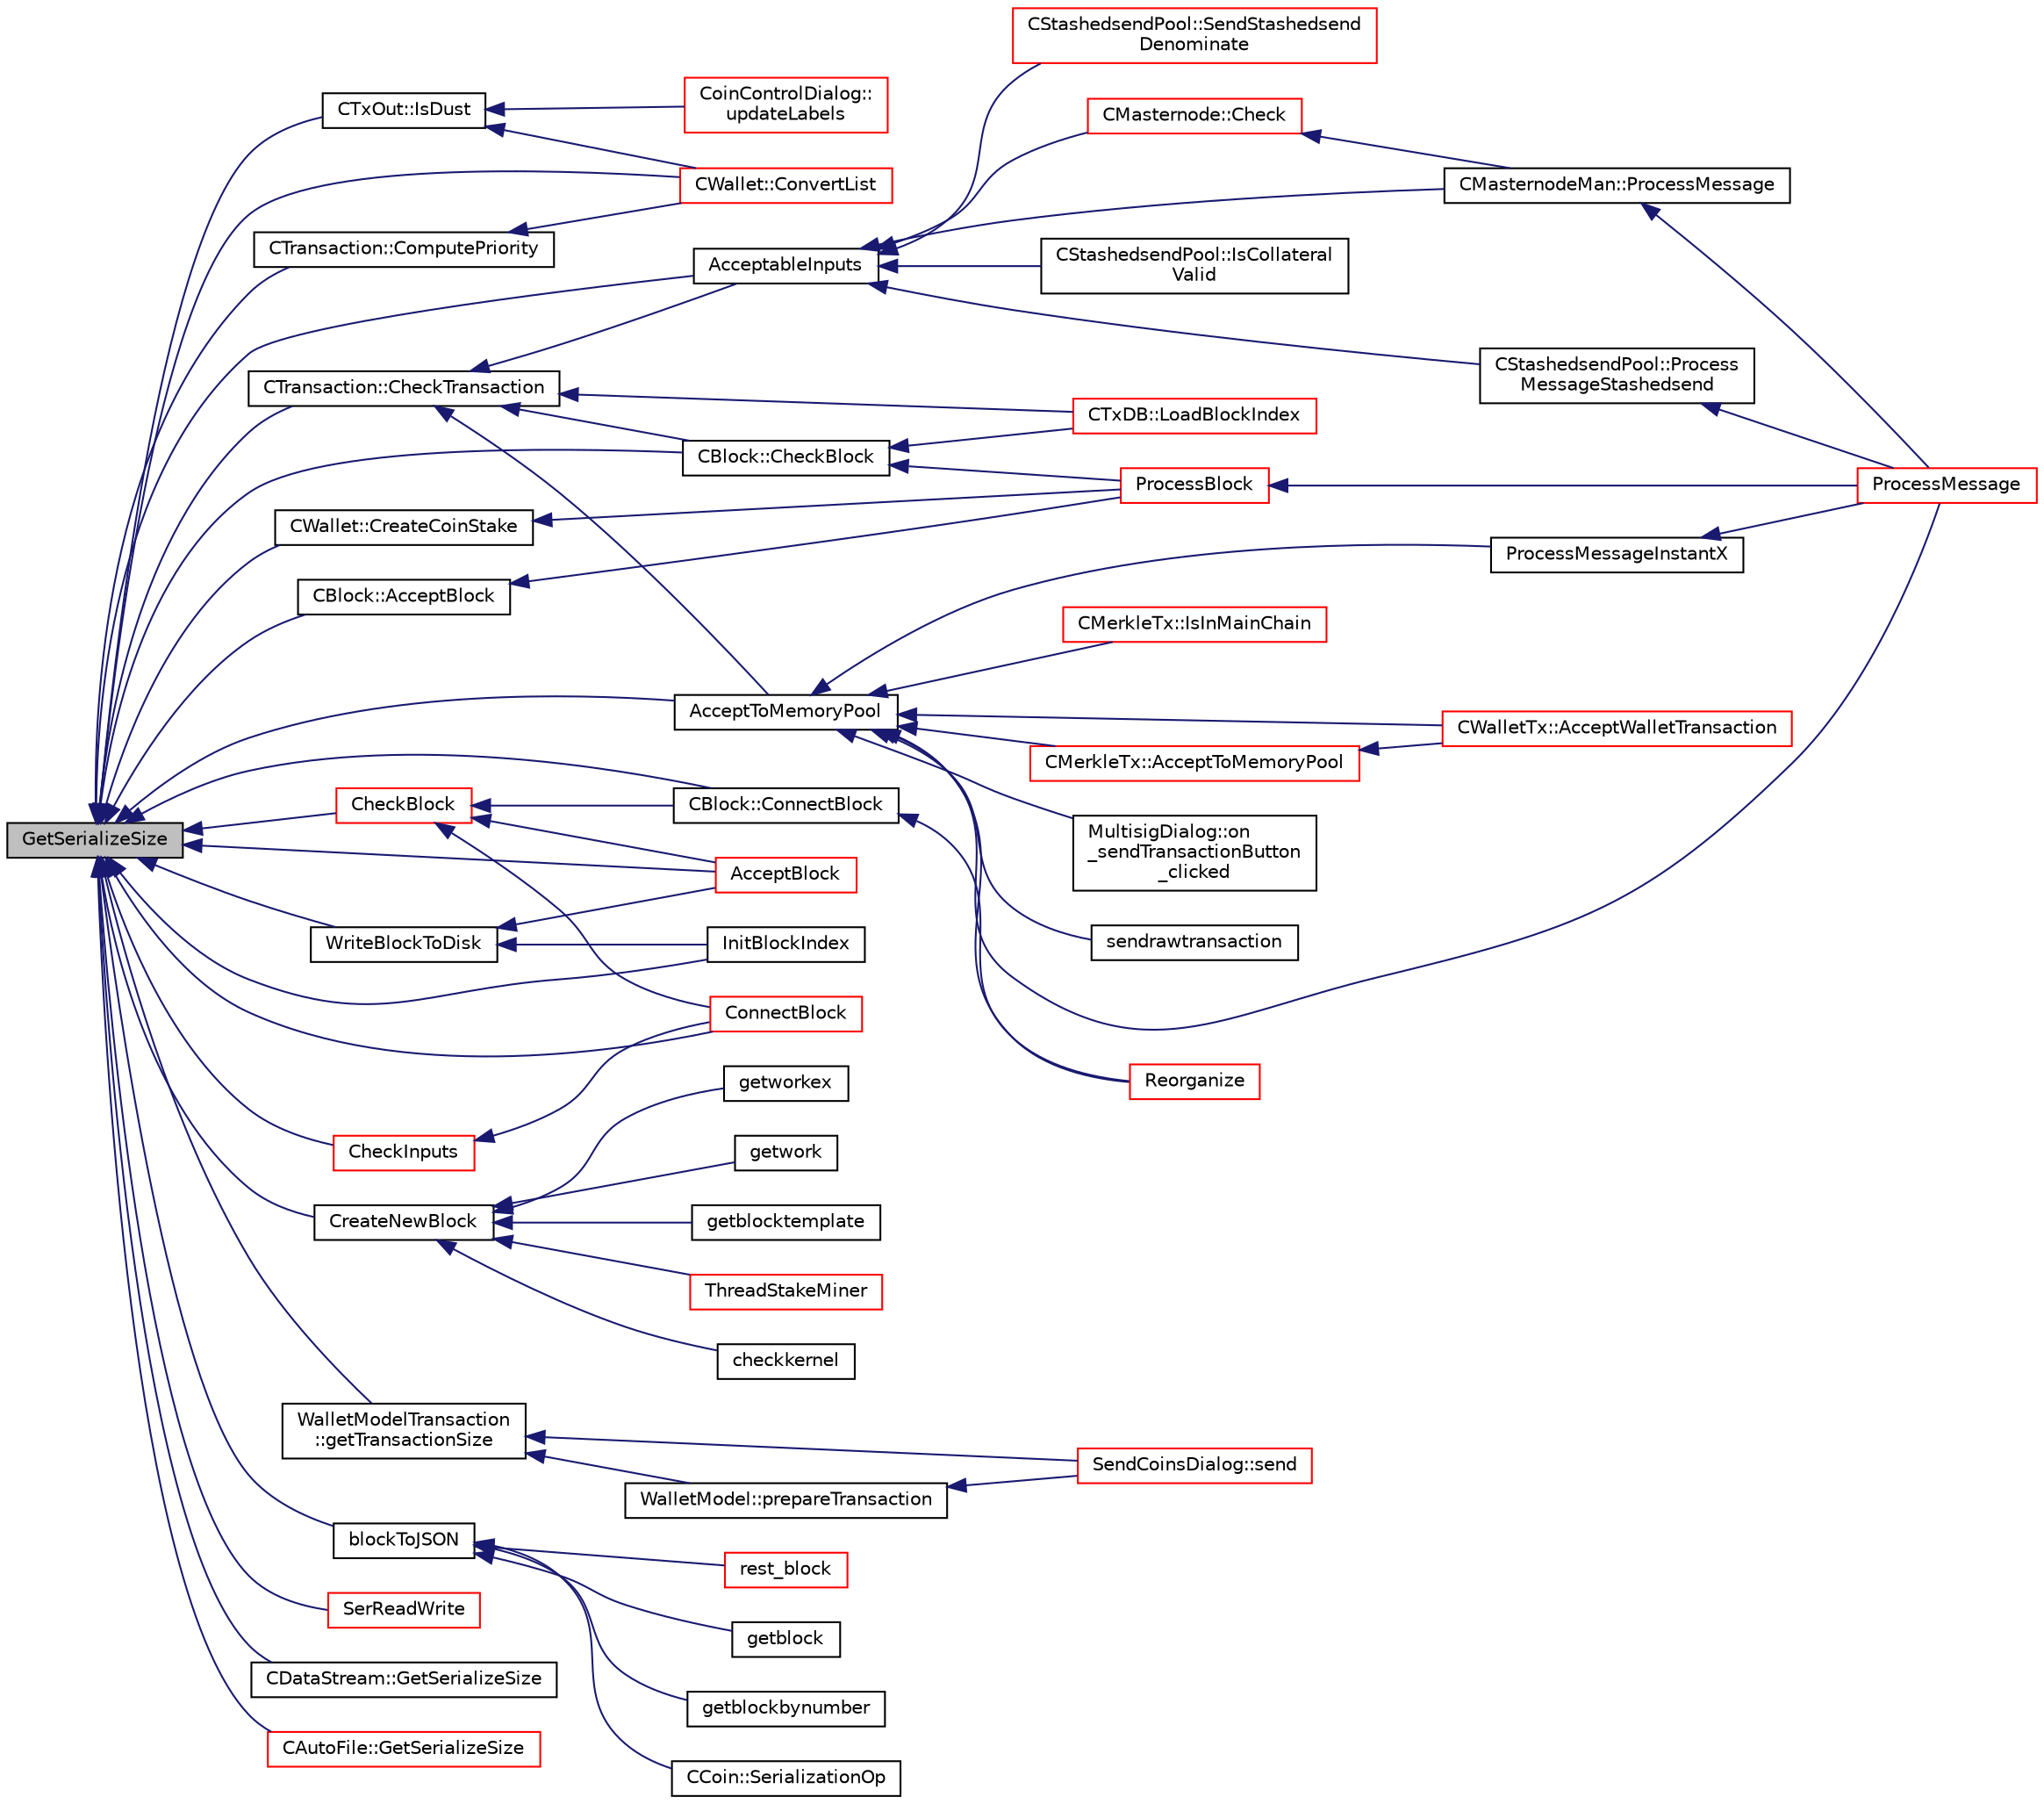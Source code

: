 digraph "GetSerializeSize"
{
  edge [fontname="Helvetica",fontsize="10",labelfontname="Helvetica",labelfontsize="10"];
  node [fontname="Helvetica",fontsize="10",shape=record];
  rankdir="LR";
  Node13 [label="GetSerializeSize",height=0.2,width=0.4,color="black", fillcolor="grey75", style="filled", fontcolor="black"];
  Node13 -> Node14 [dir="back",color="midnightblue",fontsize="10",style="solid",fontname="Helvetica"];
  Node14 [label="CTxOut::IsDust",height=0.2,width=0.4,color="black", fillcolor="white", style="filled",URL="$d2/db7/class_c_tx_out.html#aea509406c87cc1495fb1b1d832eff063"];
  Node14 -> Node15 [dir="back",color="midnightblue",fontsize="10",style="solid",fontname="Helvetica"];
  Node15 [label="CoinControlDialog::\lupdateLabels",height=0.2,width=0.4,color="red", fillcolor="white", style="filled",URL="$dd/dfb/class_coin_control_dialog.html#a4fc60e89b097952ff22dc0f9c58c87d9"];
  Node14 -> Node43 [dir="back",color="midnightblue",fontsize="10",style="solid",fontname="Helvetica"];
  Node43 [label="CWallet::ConvertList",height=0.2,width=0.4,color="red", fillcolor="white", style="filled",URL="$d2/de5/class_c_wallet.html#adbc8cbc5a39e04446f4277487405c06b"];
  Node13 -> Node53 [dir="back",color="midnightblue",fontsize="10",style="solid",fontname="Helvetica"];
  Node53 [label="CTransaction::ComputePriority",height=0.2,width=0.4,color="black", fillcolor="white", style="filled",URL="$df/d43/class_c_transaction.html#adccb264c374e4ad57e699947540256f8"];
  Node53 -> Node43 [dir="back",color="midnightblue",fontsize="10",style="solid",fontname="Helvetica"];
  Node13 -> Node54 [dir="back",color="midnightblue",fontsize="10",style="solid",fontname="Helvetica"];
  Node54 [label="CTransaction::CheckTransaction",height=0.2,width=0.4,color="black", fillcolor="white", style="filled",URL="$df/d43/class_c_transaction.html#a2104329681e2749baeeaaf47c0af482d"];
  Node54 -> Node55 [dir="back",color="midnightblue",fontsize="10",style="solid",fontname="Helvetica"];
  Node55 [label="AcceptToMemoryPool",height=0.2,width=0.4,color="black", fillcolor="white", style="filled",URL="$d4/dbf/main_8h.html#addea0e425b693b4c1be712c3ead94568",tooltip="(try to) add transaction to memory pool "];
  Node55 -> Node56 [dir="back",color="midnightblue",fontsize="10",style="solid",fontname="Helvetica"];
  Node56 [label="ProcessMessageInstantX",height=0.2,width=0.4,color="black", fillcolor="white", style="filled",URL="$d6/d5f/instantx_8h.html#aa516cb499ead2691d8ab216a499db5d0"];
  Node56 -> Node57 [dir="back",color="midnightblue",fontsize="10",style="solid",fontname="Helvetica"];
  Node57 [label="ProcessMessage",height=0.2,width=0.4,color="red", fillcolor="white", style="filled",URL="$df/d0a/main_8cpp.html#a8ba92b1a4bce3c835e887a9073d17d8e"];
  Node55 -> Node68 [dir="back",color="midnightblue",fontsize="10",style="solid",fontname="Helvetica"];
  Node68 [label="CMerkleTx::AcceptToMemoryPool",height=0.2,width=0.4,color="red", fillcolor="white", style="filled",URL="$d1/dff/class_c_merkle_tx.html#a61126e811a53b941b3efdf5a4e83db90"];
  Node68 -> Node69 [dir="back",color="midnightblue",fontsize="10",style="solid",fontname="Helvetica"];
  Node69 [label="CWalletTx::AcceptWalletTransaction",height=0.2,width=0.4,color="red", fillcolor="white", style="filled",URL="$d6/d53/class_c_wallet_tx.html#af6d1a5a731bb69e1d94de84eb6fd15a5"];
  Node55 -> Node69 [dir="back",color="midnightblue",fontsize="10",style="solid",fontname="Helvetica"];
  Node55 -> Node92 [dir="back",color="midnightblue",fontsize="10",style="solid",fontname="Helvetica"];
  Node92 [label="Reorganize",height=0.2,width=0.4,color="red", fillcolor="white", style="filled",URL="$df/d0a/main_8cpp.html#ad8e09920f5a3ce2670c5efa26ef65227"];
  Node55 -> Node57 [dir="back",color="midnightblue",fontsize="10",style="solid",fontname="Helvetica"];
  Node55 -> Node97 [dir="back",color="midnightblue",fontsize="10",style="solid",fontname="Helvetica"];
  Node97 [label="CMerkleTx::IsInMainChain",height=0.2,width=0.4,color="red", fillcolor="white", style="filled",URL="$d1/dff/class_c_merkle_tx.html#ad4b3623fabf1924dba2a7694e3418e1e"];
  Node55 -> Node127 [dir="back",color="midnightblue",fontsize="10",style="solid",fontname="Helvetica"];
  Node127 [label="MultisigDialog::on\l_sendTransactionButton\l_clicked",height=0.2,width=0.4,color="black", fillcolor="white", style="filled",URL="$d4/df4/class_multisig_dialog.html#a71fcf325cb0cde9223eefc62b3b7634b"];
  Node55 -> Node128 [dir="back",color="midnightblue",fontsize="10",style="solid",fontname="Helvetica"];
  Node128 [label="sendrawtransaction",height=0.2,width=0.4,color="black", fillcolor="white", style="filled",URL="$dc/da8/rpcrawtransaction_8cpp.html#ad5aad44f890060f42efb49acf349511e"];
  Node54 -> Node129 [dir="back",color="midnightblue",fontsize="10",style="solid",fontname="Helvetica"];
  Node129 [label="AcceptableInputs",height=0.2,width=0.4,color="black", fillcolor="white", style="filled",URL="$d4/dbf/main_8h.html#a43f9c625cc3dfd663a76ddb4d15fce58"];
  Node129 -> Node130 [dir="back",color="midnightblue",fontsize="10",style="solid",fontname="Helvetica"];
  Node130 [label="CMasternode::Check",height=0.2,width=0.4,color="red", fillcolor="white", style="filled",URL="$d6/dac/class_c_masternode.html#a6c5f883b797298678c1cf814faab09a5"];
  Node130 -> Node165 [dir="back",color="midnightblue",fontsize="10",style="solid",fontname="Helvetica"];
  Node165 [label="CMasternodeMan::ProcessMessage",height=0.2,width=0.4,color="black", fillcolor="white", style="filled",URL="$dc/d6b/class_c_masternode_man.html#ae3e5d263cebdcd932eca49caeadce9aa"];
  Node165 -> Node57 [dir="back",color="midnightblue",fontsize="10",style="solid",fontname="Helvetica"];
  Node129 -> Node165 [dir="back",color="midnightblue",fontsize="10",style="solid",fontname="Helvetica"];
  Node129 -> Node154 [dir="back",color="midnightblue",fontsize="10",style="solid",fontname="Helvetica"];
  Node154 [label="CStashedsendPool::Process\lMessageStashedsend",height=0.2,width=0.4,color="black", fillcolor="white", style="filled",URL="$dd/d8a/class_c_stashedsend_pool.html#a62b472a4e4b1e634bc2e8621be17888e",tooltip="Process a Stashedsend message using the Stashedsend protocol. "];
  Node154 -> Node57 [dir="back",color="midnightblue",fontsize="10",style="solid",fontname="Helvetica"];
  Node129 -> Node166 [dir="back",color="midnightblue",fontsize="10",style="solid",fontname="Helvetica"];
  Node166 [label="CStashedsendPool::IsCollateral\lValid",height=0.2,width=0.4,color="black", fillcolor="white", style="filled",URL="$dd/d8a/class_c_stashedsend_pool.html#a953b684a05b58919c45c8c6f159b0b14",tooltip="If the collateral is valid given by a client. "];
  Node129 -> Node167 [dir="back",color="midnightblue",fontsize="10",style="solid",fontname="Helvetica"];
  Node167 [label="CStashedsendPool::SendStashedsend\lDenominate",height=0.2,width=0.4,color="red", fillcolor="white", style="filled",URL="$dd/d8a/class_c_stashedsend_pool.html#a6a94b951db9f47197abf79e141e8de1a",tooltip="As a client, send a transaction to a Masternode to start the denomination process. "];
  Node54 -> Node170 [dir="back",color="midnightblue",fontsize="10",style="solid",fontname="Helvetica"];
  Node170 [label="CBlock::CheckBlock",height=0.2,width=0.4,color="black", fillcolor="white", style="filled",URL="$d3/d51/class_c_block.html#a423d19b5a2bf03e26cd412976df3ab20"];
  Node170 -> Node132 [dir="back",color="midnightblue",fontsize="10",style="solid",fontname="Helvetica"];
  Node132 [label="ProcessBlock",height=0.2,width=0.4,color="red", fillcolor="white", style="filled",URL="$d4/dbf/main_8h.html#a7c8a7be3439bb5e1e40548a332a3cf29"];
  Node132 -> Node57 [dir="back",color="midnightblue",fontsize="10",style="solid",fontname="Helvetica"];
  Node170 -> Node94 [dir="back",color="midnightblue",fontsize="10",style="solid",fontname="Helvetica"];
  Node94 [label="CTxDB::LoadBlockIndex",height=0.2,width=0.4,color="red", fillcolor="white", style="filled",URL="$d9/d8d/class_c_tx_d_b.html#abcb9df0821d996f811f6604b452a26a0"];
  Node54 -> Node94 [dir="back",color="midnightblue",fontsize="10",style="solid",fontname="Helvetica"];
  Node13 -> Node55 [dir="back",color="midnightblue",fontsize="10",style="solid",fontname="Helvetica"];
  Node13 -> Node129 [dir="back",color="midnightblue",fontsize="10",style="solid",fontname="Helvetica"];
  Node13 -> Node171 [dir="back",color="midnightblue",fontsize="10",style="solid",fontname="Helvetica"];
  Node171 [label="CBlock::ConnectBlock",height=0.2,width=0.4,color="black", fillcolor="white", style="filled",URL="$d3/d51/class_c_block.html#a1ae149d97c7b7eadf48f5cea934b6217"];
  Node171 -> Node92 [dir="back",color="midnightblue",fontsize="10",style="solid",fontname="Helvetica"];
  Node13 -> Node170 [dir="back",color="midnightblue",fontsize="10",style="solid",fontname="Helvetica"];
  Node13 -> Node172 [dir="back",color="midnightblue",fontsize="10",style="solid",fontname="Helvetica"];
  Node172 [label="CBlock::AcceptBlock",height=0.2,width=0.4,color="black", fillcolor="white", style="filled",URL="$d3/d51/class_c_block.html#a3f990a713116bd15c1f221c88b012ccf"];
  Node172 -> Node132 [dir="back",color="midnightblue",fontsize="10",style="solid",fontname="Helvetica"];
  Node13 -> Node173 [dir="back",color="midnightblue",fontsize="10",style="solid",fontname="Helvetica"];
  Node173 [label="CreateNewBlock",height=0.2,width=0.4,color="black", fillcolor="white", style="filled",URL="$de/d13/miner_8h.html#aca0de7d757e027c2b08bd101c68c1549"];
  Node173 -> Node140 [dir="back",color="midnightblue",fontsize="10",style="solid",fontname="Helvetica"];
  Node140 [label="ThreadStakeMiner",height=0.2,width=0.4,color="red", fillcolor="white", style="filled",URL="$d6/de3/miner_8cpp.html#a31faece5ef0e403969b3d3debd79b352"];
  Node173 -> Node174 [dir="back",color="midnightblue",fontsize="10",style="solid",fontname="Helvetica"];
  Node174 [label="checkkernel",height=0.2,width=0.4,color="black", fillcolor="white", style="filled",URL="$d4/ddd/rpcmining_8cpp.html#a36ee2284a7252841b8a62a9531b6acbc"];
  Node173 -> Node137 [dir="back",color="midnightblue",fontsize="10",style="solid",fontname="Helvetica"];
  Node137 [label="getworkex",height=0.2,width=0.4,color="black", fillcolor="white", style="filled",URL="$d4/ddd/rpcmining_8cpp.html#aa40f86dc468a3f2ef4a3bba99e20a069"];
  Node173 -> Node138 [dir="back",color="midnightblue",fontsize="10",style="solid",fontname="Helvetica"];
  Node138 [label="getwork",height=0.2,width=0.4,color="black", fillcolor="white", style="filled",URL="$d4/ddd/rpcmining_8cpp.html#a356be62c93d38267a7da9e1cb644d547"];
  Node173 -> Node175 [dir="back",color="midnightblue",fontsize="10",style="solid",fontname="Helvetica"];
  Node175 [label="getblocktemplate",height=0.2,width=0.4,color="black", fillcolor="white", style="filled",URL="$d4/ddd/rpcmining_8cpp.html#a27347eecedd59156c914fcb5ce488f9a"];
  Node13 -> Node176 [dir="back",color="midnightblue",fontsize="10",style="solid",fontname="Helvetica"];
  Node176 [label="WalletModelTransaction\l::getTransactionSize",height=0.2,width=0.4,color="black", fillcolor="white", style="filled",URL="$d2/d99/class_wallet_model_transaction.html#a90c87be7e23c1729edba4ab621771a5e"];
  Node176 -> Node27 [dir="back",color="midnightblue",fontsize="10",style="solid",fontname="Helvetica"];
  Node27 [label="SendCoinsDialog::send",height=0.2,width=0.4,color="red", fillcolor="white", style="filled",URL="$d6/de6/class_send_coins_dialog.html#afd8d436a16ea7dba1276e8fdfdc8b2d3"];
  Node176 -> Node177 [dir="back",color="midnightblue",fontsize="10",style="solid",fontname="Helvetica"];
  Node177 [label="WalletModel::prepareTransaction",height=0.2,width=0.4,color="black", fillcolor="white", style="filled",URL="$d4/d27/class_wallet_model.html#a8abc851901c7c7343ebfb5a8e5fc0154"];
  Node177 -> Node27 [dir="back",color="midnightblue",fontsize="10",style="solid",fontname="Helvetica"];
  Node13 -> Node178 [dir="back",color="midnightblue",fontsize="10",style="solid",fontname="Helvetica"];
  Node178 [label="blockToJSON",height=0.2,width=0.4,color="black", fillcolor="white", style="filled",URL="$d0/d47/rpcblockchain_8cpp.html#a414df5de934bac4418f19c9293f63dad"];
  Node178 -> Node179 [dir="back",color="midnightblue",fontsize="10",style="solid",fontname="Helvetica"];
  Node179 [label="CCoin::SerializationOp",height=0.2,width=0.4,color="black", fillcolor="white", style="filled",URL="$d6/d99/struct_c_coin.html#a2a0a2532bdacb03b087b3b0a400830ec"];
  Node178 -> Node180 [dir="back",color="midnightblue",fontsize="10",style="solid",fontname="Helvetica"];
  Node180 [label="rest_block",height=0.2,width=0.4,color="red", fillcolor="white", style="filled",URL="$d8/d04/rest_8cpp.html#a99e4aae76e1b90f996cf7c24b5281464"];
  Node178 -> Node183 [dir="back",color="midnightblue",fontsize="10",style="solid",fontname="Helvetica"];
  Node183 [label="getblock",height=0.2,width=0.4,color="black", fillcolor="white", style="filled",URL="$d0/d47/rpcblockchain_8cpp.html#a63608cf1bb275120194c3b4e070af3d7"];
  Node178 -> Node184 [dir="back",color="midnightblue",fontsize="10",style="solid",fontname="Helvetica"];
  Node184 [label="getblockbynumber",height=0.2,width=0.4,color="black", fillcolor="white", style="filled",URL="$d0/d47/rpcblockchain_8cpp.html#a4039f7b3e313c63b81c98e3fc479a117"];
  Node13 -> Node185 [dir="back",color="midnightblue",fontsize="10",style="solid",fontname="Helvetica"];
  Node185 [label="SerReadWrite",height=0.2,width=0.4,color="red", fillcolor="white", style="filled",URL="$df/d9d/serialize_8h.html#a9cd643cfa4ca2da679b6f9843bf319aa"];
  Node13 -> Node188 [dir="back",color="midnightblue",fontsize="10",style="solid",fontname="Helvetica"];
  Node188 [label="CDataStream::GetSerializeSize",height=0.2,width=0.4,color="black", fillcolor="white", style="filled",URL="$d5/d41/class_c_data_stream.html#aaf2b9e953793ce5a4fc438a7ecb00dc2"];
  Node13 -> Node189 [dir="back",color="midnightblue",fontsize="10",style="solid",fontname="Helvetica"];
  Node189 [label="CAutoFile::GetSerializeSize",height=0.2,width=0.4,color="red", fillcolor="white", style="filled",URL="$df/dc9/class_c_auto_file.html#a883a261f0d7d0320f72152ff2167fd24"];
  Node13 -> Node191 [dir="back",color="midnightblue",fontsize="10",style="solid",fontname="Helvetica"];
  Node191 [label="WriteBlockToDisk",height=0.2,width=0.4,color="black", fillcolor="white", style="filled",URL="$dd/d7d/validation_8cpp.html#a5a30f21e1d098b9bcc0aec2d2252670c"];
  Node191 -> Node192 [dir="back",color="midnightblue",fontsize="10",style="solid",fontname="Helvetica"];
  Node192 [label="AcceptBlock",height=0.2,width=0.4,color="red", fillcolor="white", style="filled",URL="$dd/d7d/validation_8cpp.html#aaa7054d6767ac72da76062adba62e296",tooltip="Store block on disk. "];
  Node191 -> Node196 [dir="back",color="midnightblue",fontsize="10",style="solid",fontname="Helvetica"];
  Node196 [label="InitBlockIndex",height=0.2,width=0.4,color="black", fillcolor="white", style="filled",URL="$db/d38/validation_8h.html#aaf2e19311fff6b9cd421a9a9d59f7ff1",tooltip="Initialize a new block tree database + block data on disk. "];
  Node13 -> Node197 [dir="back",color="midnightblue",fontsize="10",style="solid",fontname="Helvetica"];
  Node197 [label="CheckInputs",height=0.2,width=0.4,color="red", fillcolor="white", style="filled",URL="$dd/d7d/validation_8cpp.html#a48897c72856156ef5606fc27fe1954f3",tooltip="Check whether all inputs of this transaction are valid (no double spends, scripts & sigs..."];
  Node197 -> Node207 [dir="back",color="midnightblue",fontsize="10",style="solid",fontname="Helvetica"];
  Node207 [label="ConnectBlock",height=0.2,width=0.4,color="red", fillcolor="white", style="filled",URL="$dd/d7d/validation_8cpp.html#afafbb35ee38b98e832fcb8b159942055",tooltip="Apply the effects of this block (with given index) on the UTXO set represented by coins..."];
  Node13 -> Node207 [dir="back",color="midnightblue",fontsize="10",style="solid",fontname="Helvetica"];
  Node13 -> Node213 [dir="back",color="midnightblue",fontsize="10",style="solid",fontname="Helvetica"];
  Node213 [label="CheckBlock",height=0.2,width=0.4,color="red", fillcolor="white", style="filled",URL="$db/d38/validation_8h.html#adf3a2eef0a7ce0071f4d00a4ddf26943",tooltip="Functions for validating blocks and updating the block tree. "];
  Node213 -> Node171 [dir="back",color="midnightblue",fontsize="10",style="solid",fontname="Helvetica"];
  Node213 -> Node207 [dir="back",color="midnightblue",fontsize="10",style="solid",fontname="Helvetica"];
  Node213 -> Node192 [dir="back",color="midnightblue",fontsize="10",style="solid",fontname="Helvetica"];
  Node13 -> Node192 [dir="back",color="midnightblue",fontsize="10",style="solid",fontname="Helvetica"];
  Node13 -> Node196 [dir="back",color="midnightblue",fontsize="10",style="solid",fontname="Helvetica"];
  Node13 -> Node43 [dir="back",color="midnightblue",fontsize="10",style="solid",fontname="Helvetica"];
  Node13 -> Node158 [dir="back",color="midnightblue",fontsize="10",style="solid",fontname="Helvetica"];
  Node158 [label="CWallet::CreateCoinStake",height=0.2,width=0.4,color="black", fillcolor="white", style="filled",URL="$d2/de5/class_c_wallet.html#a644df129468440aa36f49ca3716a3c19"];
  Node158 -> Node132 [dir="back",color="midnightblue",fontsize="10",style="solid",fontname="Helvetica"];
}
